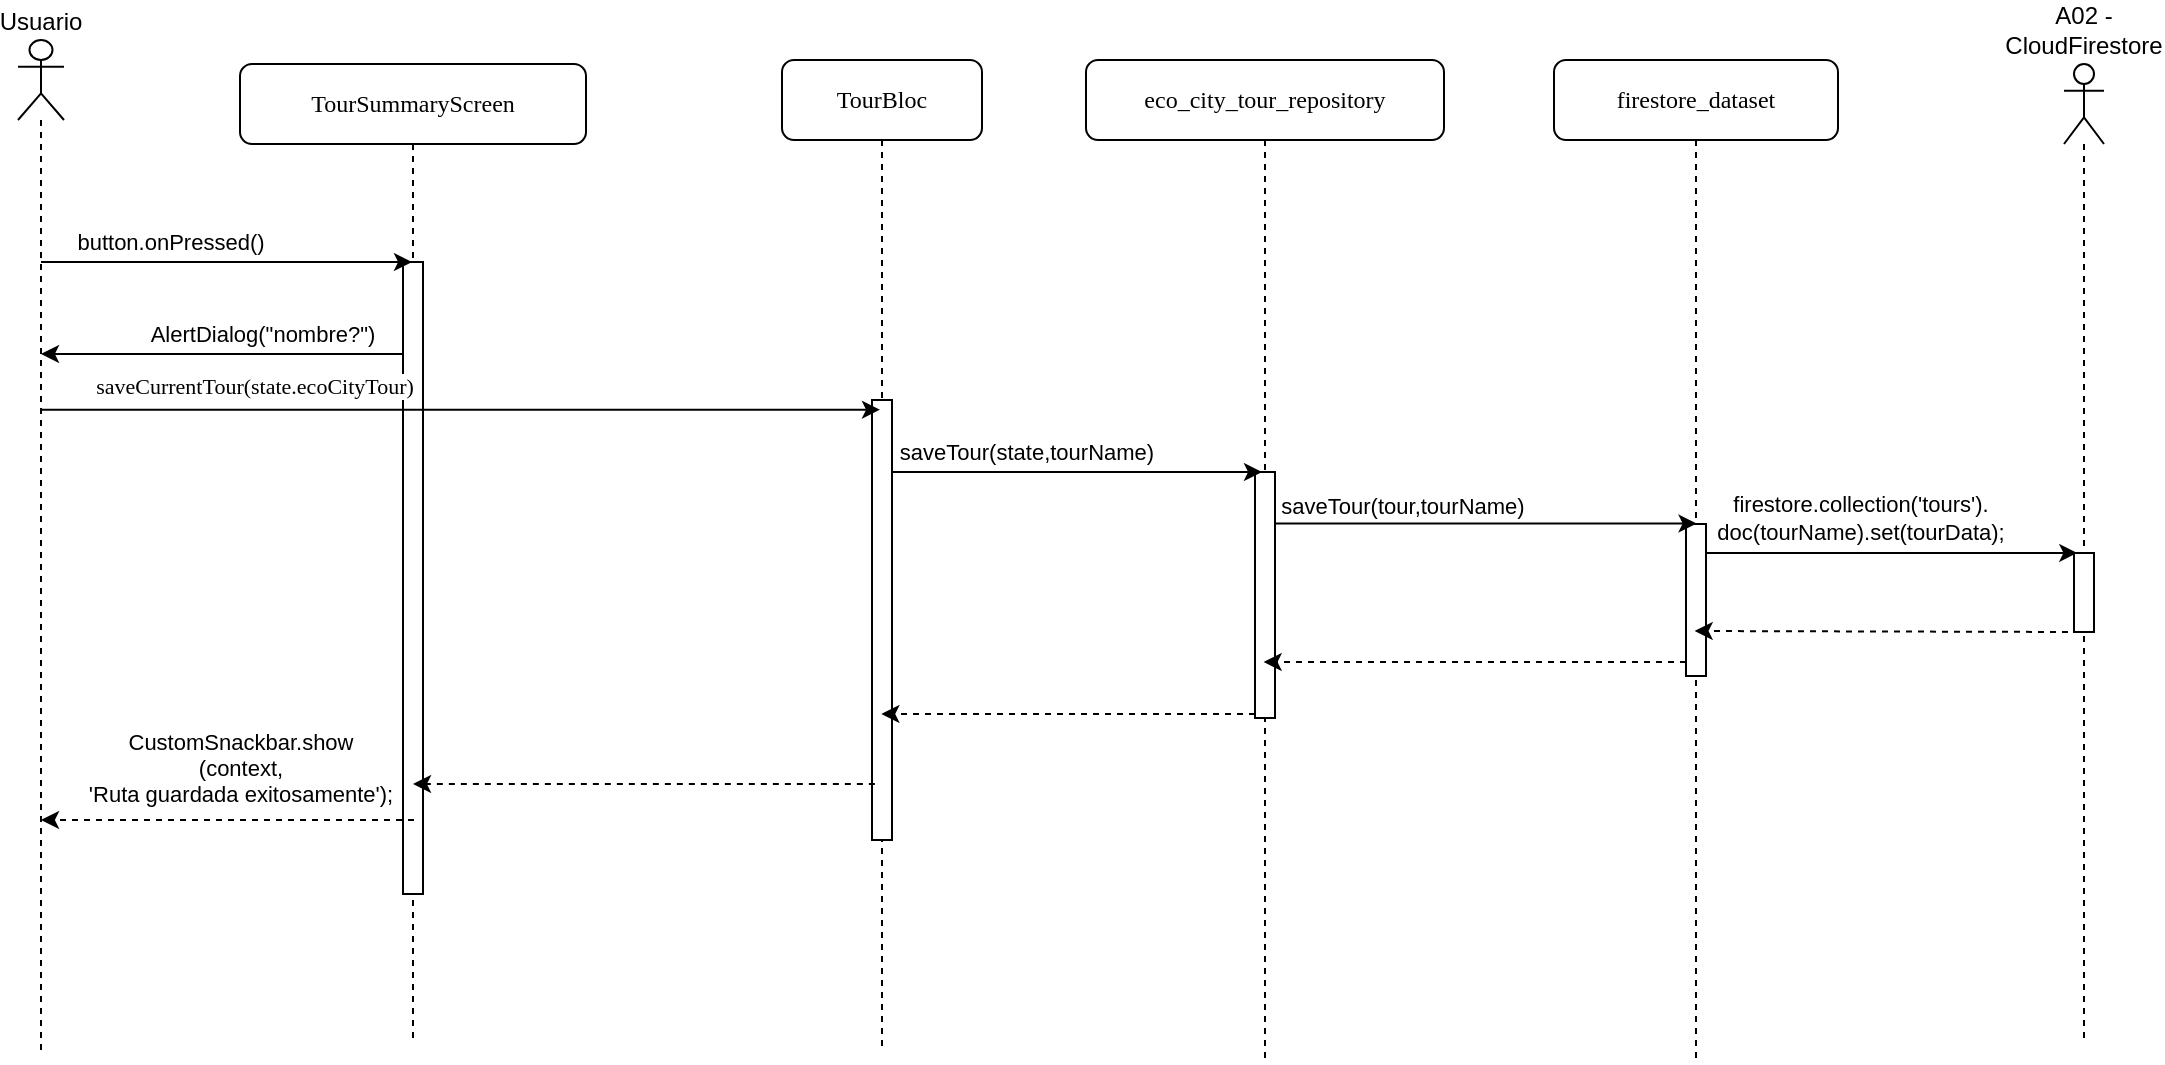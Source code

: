 <mxfile>
    <diagram id="XXd6pPZVZHxNrgmQ0Vfv" name="Page-1">
        <mxGraphModel dx="1733" dy="1113" grid="0" gridSize="10" guides="1" tooltips="1" connect="1" arrows="1" fold="1" page="0" pageScale="1" pageWidth="850" pageHeight="1100" math="0" shadow="0">
            <root>
                <mxCell id="0"/>
                <mxCell id="1" parent="0"/>
                <mxCell id="2" value="TourBloc" style="shape=umlLifeline;perimeter=lifelinePerimeter;whiteSpace=wrap;html=1;container=1;collapsible=0;recursiveResize=0;outlineConnect=0;rounded=1;shadow=0;comic=0;labelBackgroundColor=none;strokeWidth=1;fontFamily=Verdana;fontSize=12;align=center;" parent="1" vertex="1">
                    <mxGeometry x="356" y="70" width="100" height="494" as="geometry"/>
                </mxCell>
                <mxCell id="3" value="" style="html=1;points=[];perimeter=orthogonalPerimeter;rounded=0;shadow=0;comic=0;labelBackgroundColor=none;strokeWidth=1;fontFamily=Verdana;fontSize=12;align=center;" parent="2" vertex="1">
                    <mxGeometry x="45" y="170" width="10" height="220" as="geometry"/>
                </mxCell>
                <mxCell id="8" value="eco_city_tour_repository" style="shape=umlLifeline;perimeter=lifelinePerimeter;whiteSpace=wrap;html=1;container=1;collapsible=0;recursiveResize=0;outlineConnect=0;rounded=1;shadow=0;comic=0;labelBackgroundColor=none;strokeWidth=1;fontFamily=Verdana;fontSize=12;align=center;" parent="1" vertex="1">
                    <mxGeometry x="508" y="70" width="179" height="501" as="geometry"/>
                </mxCell>
                <mxCell id="70" value="" style="html=1;points=[];perimeter=orthogonalPerimeter;rounded=0;shadow=0;comic=0;labelBackgroundColor=none;strokeWidth=1;fontFamily=Verdana;fontSize=12;align=center;" parent="8" vertex="1">
                    <mxGeometry x="84.5" y="206" width="10" height="123" as="geometry"/>
                </mxCell>
                <mxCell id="10" value="TourSummaryScreen" style="shape=umlLifeline;perimeter=lifelinePerimeter;whiteSpace=wrap;html=1;container=1;collapsible=0;recursiveResize=0;outlineConnect=0;rounded=1;shadow=0;comic=0;labelBackgroundColor=none;strokeWidth=1;fontFamily=Verdana;fontSize=12;align=center;" parent="1" vertex="1">
                    <mxGeometry x="85" y="72" width="173" height="487" as="geometry"/>
                </mxCell>
                <mxCell id="11" value="" style="html=1;points=[];perimeter=orthogonalPerimeter;rounded=0;shadow=0;comic=0;labelBackgroundColor=none;strokeWidth=1;fontFamily=Verdana;fontSize=12;align=center;" parent="10" vertex="1">
                    <mxGeometry x="81.5" y="99" width="10" height="316" as="geometry"/>
                </mxCell>
                <mxCell id="84" style="edgeStyle=none;html=1;dashed=1;" parent="10" edge="1" target="56">
                    <mxGeometry relative="1" as="geometry">
                        <mxPoint x="-142" y="378" as="targetPoint"/>
                        <mxPoint x="87" y="378" as="sourcePoint"/>
                    </mxGeometry>
                </mxCell>
                <mxCell id="85" value="CustomSnackbar.show&lt;br&gt;(context, &lt;br&gt;'Ruta guardada exitosamente');" style="edgeLabel;html=1;align=center;verticalAlign=middle;resizable=0;points=[];" parent="84" vertex="1" connectable="0">
                    <mxGeometry x="-0.455" relative="1" as="geometry">
                        <mxPoint x="-36" y="-26" as="offset"/>
                    </mxGeometry>
                </mxCell>
                <mxCell id="57" style="edgeStyle=none;html=1;" parent="1" source="56" target="10" edge="1">
                    <mxGeometry relative="1" as="geometry">
                        <Array as="points">
                            <mxPoint x="120" y="171"/>
                        </Array>
                    </mxGeometry>
                </mxCell>
                <mxCell id="58" value="button.onPressed()" style="edgeLabel;html=1;align=center;verticalAlign=middle;resizable=0;points=[];" parent="57" vertex="1" connectable="0">
                    <mxGeometry x="0.055" y="1" relative="1" as="geometry">
                        <mxPoint x="-34" y="-9" as="offset"/>
                    </mxGeometry>
                </mxCell>
                <mxCell id="88" style="edgeStyle=none;html=1;entryX=0.4;entryY=0.022;entryDx=0;entryDy=0;entryPerimeter=0;fontSize=11;" edge="1" parent="1" source="56" target="3">
                    <mxGeometry relative="1" as="geometry"/>
                </mxCell>
                <mxCell id="89" value="&lt;span style=&quot;font-family: Verdana;&quot;&gt;saveCurrentTour(state.ecoCityTour)&lt;/span&gt;" style="edgeLabel;html=1;align=center;verticalAlign=middle;resizable=0;points=[];fontSize=11;" vertex="1" connectable="0" parent="88">
                    <mxGeometry x="-0.791" relative="1" as="geometry">
                        <mxPoint x="62" y="-12" as="offset"/>
                    </mxGeometry>
                </mxCell>
                <mxCell id="56" value="Usuario" style="shape=umlLifeline;participant=umlActor;perimeter=lifelinePerimeter;whiteSpace=wrap;html=1;container=1;collapsible=0;recursiveResize=0;verticalAlign=bottom;spacingTop=36;outlineConnect=0;labelPosition=center;verticalLabelPosition=top;align=center;" parent="1" vertex="1">
                    <mxGeometry x="-26" y="60" width="23" height="507" as="geometry"/>
                </mxCell>
                <mxCell id="82" value="A02 - CloudFirestore" style="shape=umlLifeline;participant=umlActor;perimeter=lifelinePerimeter;whiteSpace=wrap;html=1;container=1;collapsible=0;recursiveResize=0;verticalAlign=bottom;spacingTop=36;outlineConnect=0;labelPosition=center;verticalLabelPosition=top;align=center;" parent="1" vertex="1">
                    <mxGeometry x="997" y="72" width="20" height="490" as="geometry"/>
                </mxCell>
                <mxCell id="96" value="" style="html=1;points=[];perimeter=orthogonalPerimeter;rounded=0;shadow=0;comic=0;labelBackgroundColor=none;strokeWidth=1;fontFamily=Verdana;fontSize=12;align=center;" vertex="1" parent="82">
                    <mxGeometry x="5" y="244.5" width="10" height="39.5" as="geometry"/>
                </mxCell>
                <mxCell id="86" style="edgeStyle=none;html=1;" edge="1" parent="1" target="56">
                    <mxGeometry relative="1" as="geometry">
                        <mxPoint x="166.5" y="217" as="sourcePoint"/>
                        <mxPoint x="13" y="217" as="targetPoint"/>
                    </mxGeometry>
                </mxCell>
                <mxCell id="87" value="AlertDialog(&quot;nombre?&quot;)" style="edgeLabel;html=1;align=center;verticalAlign=middle;resizable=0;points=[];" vertex="1" connectable="0" parent="86">
                    <mxGeometry x="-0.329" y="-3" relative="1" as="geometry">
                        <mxPoint x="-10" y="-7" as="offset"/>
                    </mxGeometry>
                </mxCell>
                <mxCell id="90" value="firestore_dataset" style="shape=umlLifeline;perimeter=lifelinePerimeter;whiteSpace=wrap;html=1;container=1;collapsible=0;recursiveResize=0;outlineConnect=0;rounded=1;shadow=0;comic=0;labelBackgroundColor=none;strokeWidth=1;fontFamily=Verdana;fontSize=12;align=center;" vertex="1" parent="1">
                    <mxGeometry x="742" y="70" width="142" height="501" as="geometry"/>
                </mxCell>
                <mxCell id="91" value="" style="html=1;points=[];perimeter=orthogonalPerimeter;rounded=0;shadow=0;comic=0;labelBackgroundColor=none;strokeWidth=1;fontFamily=Verdana;fontSize=12;align=center;" vertex="1" parent="90">
                    <mxGeometry x="66" y="232" width="10" height="76" as="geometry"/>
                </mxCell>
                <mxCell id="92" style="edgeStyle=none;html=1;entryX=0.35;entryY=0;entryDx=0;entryDy=0;entryPerimeter=0;fontSize=11;" edge="1" parent="1" source="3" target="70">
                    <mxGeometry relative="1" as="geometry"/>
                </mxCell>
                <mxCell id="93" value="saveTour(state,tourName)" style="edgeLabel;html=1;align=center;verticalAlign=middle;resizable=0;points=[];fontSize=11;" vertex="1" connectable="0" parent="92">
                    <mxGeometry x="-0.676" y="-1" relative="1" as="geometry">
                        <mxPoint x="37" y="-11" as="offset"/>
                    </mxGeometry>
                </mxCell>
                <mxCell id="94" style="edgeStyle=none;html=1;entryX=0.529;entryY=-0.003;entryDx=0;entryDy=0;entryPerimeter=0;fontSize=11;" edge="1" parent="1" source="70" target="91">
                    <mxGeometry relative="1" as="geometry"/>
                </mxCell>
                <mxCell id="95" value="saveTour(tour,tourName)" style="edgeLabel;html=1;align=center;verticalAlign=middle;resizable=0;points=[];fontSize=11;" vertex="1" connectable="0" parent="94">
                    <mxGeometry x="-0.767" y="-1" relative="1" as="geometry">
                        <mxPoint x="39" y="-10" as="offset"/>
                    </mxGeometry>
                </mxCell>
                <mxCell id="97" style="edgeStyle=none;html=1;entryX=0.165;entryY=-0.001;entryDx=0;entryDy=0;entryPerimeter=0;fontSize=11;" edge="1" parent="1" source="91" target="96">
                    <mxGeometry relative="1" as="geometry"/>
                </mxCell>
                <mxCell id="98" value="firestore.collection('tours').&lt;br&gt;doc(tourName).set(tourData);" style="edgeLabel;html=1;align=center;verticalAlign=middle;resizable=0;points=[];fontSize=11;" vertex="1" connectable="0" parent="97">
                    <mxGeometry x="-0.663" y="-1" relative="1" as="geometry">
                        <mxPoint x="45" y="-19" as="offset"/>
                    </mxGeometry>
                </mxCell>
                <mxCell id="99" style="edgeStyle=none;html=1;fontSize=11;dashed=1;" edge="1" parent="1">
                    <mxGeometry relative="1" as="geometry">
                        <mxPoint x="1005" y="356" as="sourcePoint"/>
                        <mxPoint x="812.324" y="355.5" as="targetPoint"/>
                    </mxGeometry>
                </mxCell>
                <mxCell id="101" style="edgeStyle=none;html=1;dashed=1;fontSize=11;" edge="1" parent="1">
                    <mxGeometry relative="1" as="geometry">
                        <mxPoint x="808" y="371" as="sourcePoint"/>
                        <mxPoint x="596.824" y="371" as="targetPoint"/>
                    </mxGeometry>
                </mxCell>
                <mxCell id="103" style="edgeStyle=none;html=1;dashed=1;fontSize=11;" edge="1" parent="1">
                    <mxGeometry relative="1" as="geometry">
                        <mxPoint x="592.5" y="397" as="sourcePoint"/>
                        <mxPoint x="405.667" y="397" as="targetPoint"/>
                    </mxGeometry>
                </mxCell>
                <mxCell id="106" style="edgeStyle=none;html=1;dashed=1;fontSize=11;" edge="1" parent="1" target="10">
                    <mxGeometry relative="1" as="geometry">
                        <mxPoint x="402.43" y="432.0" as="sourcePoint"/>
                        <mxPoint x="216.001" y="432.0" as="targetPoint"/>
                    </mxGeometry>
                </mxCell>
            </root>
        </mxGraphModel>
    </diagram>
</mxfile>